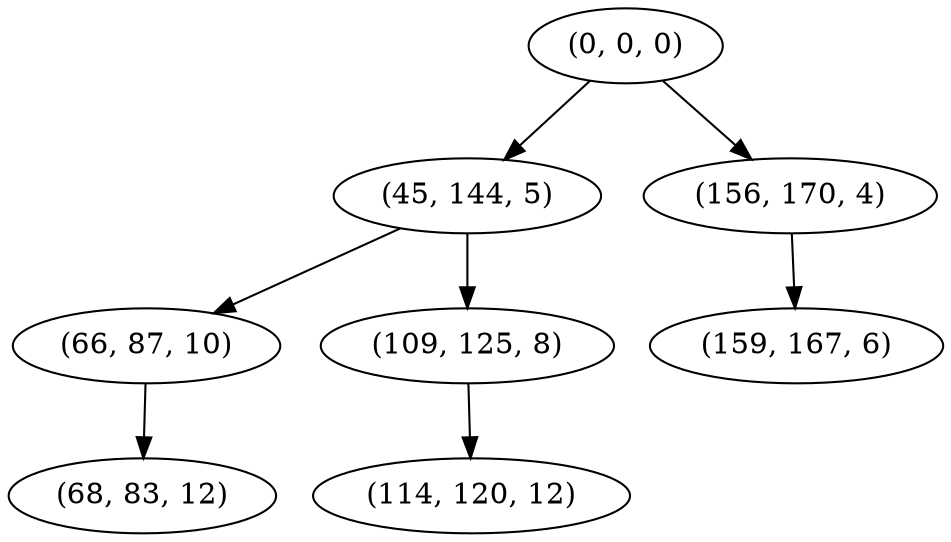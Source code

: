 digraph tree {
    "(0, 0, 0)";
    "(45, 144, 5)";
    "(66, 87, 10)";
    "(68, 83, 12)";
    "(109, 125, 8)";
    "(114, 120, 12)";
    "(156, 170, 4)";
    "(159, 167, 6)";
    "(0, 0, 0)" -> "(45, 144, 5)";
    "(0, 0, 0)" -> "(156, 170, 4)";
    "(45, 144, 5)" -> "(66, 87, 10)";
    "(45, 144, 5)" -> "(109, 125, 8)";
    "(66, 87, 10)" -> "(68, 83, 12)";
    "(109, 125, 8)" -> "(114, 120, 12)";
    "(156, 170, 4)" -> "(159, 167, 6)";
}
